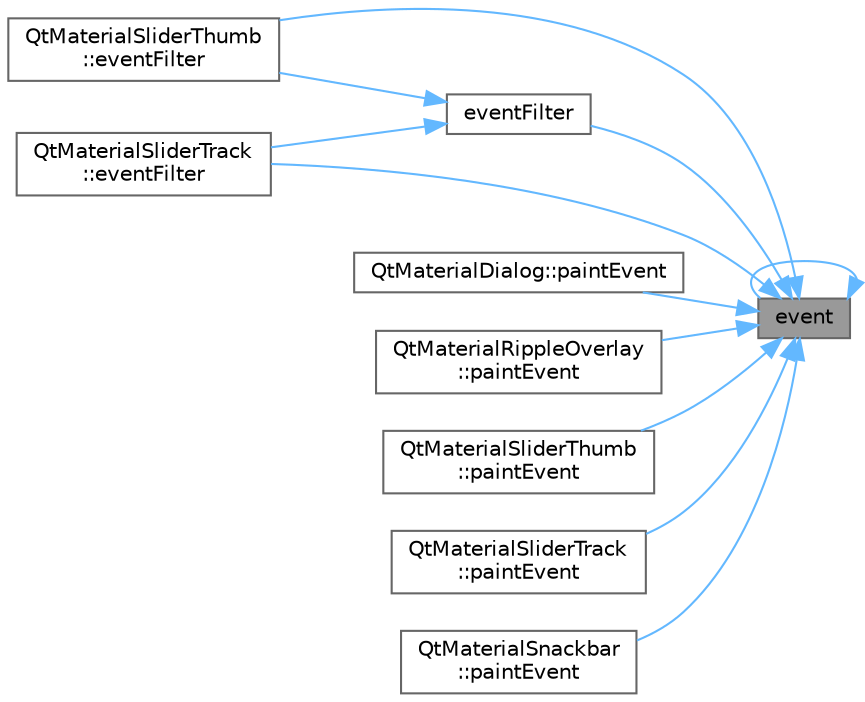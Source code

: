 digraph "event"
{
 // LATEX_PDF_SIZE
  bgcolor="transparent";
  edge [fontname=Helvetica,fontsize=10,labelfontname=Helvetica,labelfontsize=10];
  node [fontname=Helvetica,fontsize=10,shape=box,height=0.2,width=0.4];
  rankdir="RL";
  Node1 [id="Node000001",label="event",height=0.2,width=0.4,color="gray40", fillcolor="grey60", style="filled", fontcolor="black",tooltip="重写事件处理函数，处理父窗口变化"];
  Node1 -> Node1 [id="edge1_Node000001_Node000001",dir="back",color="steelblue1",style="solid",tooltip=" "];
  Node1 -> Node2 [id="edge2_Node000001_Node000002",dir="back",color="steelblue1",style="solid",tooltip=" "];
  Node2 [id="Node000002",label="eventFilter",height=0.2,width=0.4,color="grey40", fillcolor="white", style="filled",URL="$class_qt_material_overlay_widget.html#a8f24836675433488e3b136ac59e200c5",tooltip="重写事件过滤器，同步父窗口几何变化"];
  Node2 -> Node3 [id="edge3_Node000002_Node000003",dir="back",color="steelblue1",style="solid",tooltip=" "];
  Node3 [id="Node000003",label="QtMaterialSliderThumb\l::eventFilter",height=0.2,width=0.4,color="grey40", fillcolor="white", style="filled",URL="$class_qt_material_slider_thumb.html#a8f24836675433488e3b136ac59e200c5",tooltip="事件过滤"];
  Node2 -> Node4 [id="edge4_Node000002_Node000004",dir="back",color="steelblue1",style="solid",tooltip=" "];
  Node4 [id="Node000004",label="QtMaterialSliderTrack\l::eventFilter",height=0.2,width=0.4,color="grey40", fillcolor="white", style="filled",URL="$class_qt_material_slider_track.html#a8f24836675433488e3b136ac59e200c5",tooltip="事件过滤"];
  Node1 -> Node3 [id="edge5_Node000001_Node000003",dir="back",color="steelblue1",style="solid",tooltip=" "];
  Node1 -> Node4 [id="edge6_Node000001_Node000004",dir="back",color="steelblue1",style="solid",tooltip=" "];
  Node1 -> Node5 [id="edge7_Node000001_Node000005",dir="back",color="steelblue1",style="solid",tooltip=" "];
  Node5 [id="Node000005",label="QtMaterialDialog::paintEvent",height=0.2,width=0.4,color="grey40", fillcolor="white", style="filled",URL="$class_qt_material_dialog.html#a22aafd70af538e89f7310d494a7f2b15",tooltip="绘制事件"];
  Node1 -> Node6 [id="edge8_Node000001_Node000006",dir="back",color="steelblue1",style="solid",tooltip=" "];
  Node6 [id="Node000006",label="QtMaterialRippleOverlay\l::paintEvent",height=0.2,width=0.4,color="grey40", fillcolor="white", style="filled",URL="$class_qt_material_ripple_overlay.html#a22aafd70af538e89f7310d494a7f2b15",tooltip="重写绘制事件，绘制水波纹效果"];
  Node1 -> Node7 [id="edge9_Node000001_Node000007",dir="back",color="steelblue1",style="solid",tooltip=" "];
  Node7 [id="Node000007",label="QtMaterialSliderThumb\l::paintEvent",height=0.2,width=0.4,color="grey40", fillcolor="white", style="filled",URL="$class_qt_material_slider_thumb.html#a22aafd70af538e89f7310d494a7f2b15",tooltip="绘制事件"];
  Node1 -> Node8 [id="edge10_Node000001_Node000008",dir="back",color="steelblue1",style="solid",tooltip=" "];
  Node8 [id="Node000008",label="QtMaterialSliderTrack\l::paintEvent",height=0.2,width=0.4,color="grey40", fillcolor="white", style="filled",URL="$class_qt_material_slider_track.html#a22aafd70af538e89f7310d494a7f2b15",tooltip="绘制事件"];
  Node1 -> Node9 [id="edge11_Node000001_Node000009",dir="back",color="steelblue1",style="solid",tooltip=" "];
  Node9 [id="Node000009",label="QtMaterialSnackbar\l::paintEvent",height=0.2,width=0.4,color="grey40", fillcolor="white", style="filled",URL="$class_qt_material_snackbar.html#a22aafd70af538e89f7310d494a7f2b15",tooltip="绘制事件"];
}
